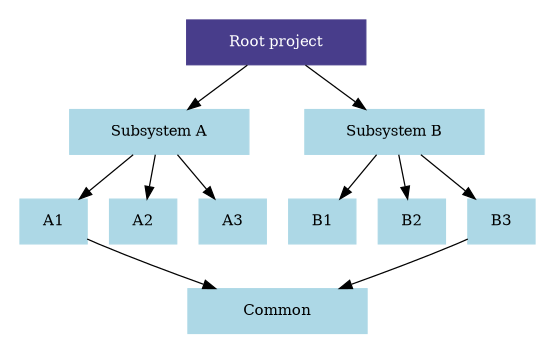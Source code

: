 digraph G {
	compound = true;
        size = "3.5,3.0";
        margin = "0.1";
	node [ shape = box, style=filled,
          color = lightblue, fontcolor = black, fontsize=12 ];

	{
		root [ label = "Root project", width = 2.0 ,color=darkslateblue, fontcolor=white ];
	}
	{ rank = same ; root };

	{
		ss_a [ label = "Subsystem A", width = 2.0 ];
		ss_b [ label = "Subsystem B", width = 2.0 ];
	}
	{ rank = same ; ss_a; ss_b }
	root -> ss_a;
	root -> ss_b;

	{
		sa1 [ label = "A1" ];
		sa2 [ label = "A2" ];
		sa3 [ label = "A3" ];

		sb1 [ label = "B1" ];
		sb2 [ label = "B2" ];
		sb3 [ label = "B3" ];
	}
	{ rank = same ; sa1; sa2; sa3; sb1; sb2; sb3 };
	ss_a -> sa1;
	ss_a -> sa2;
	ss_a -> sa3;

	ss_b -> sb1;
	ss_b -> sb2;
	ss_b -> sb3;

	{
		common [ label = "Common", width = 2.0 ];
	}

	sa1 -> common;
	sb3 -> common;
}
